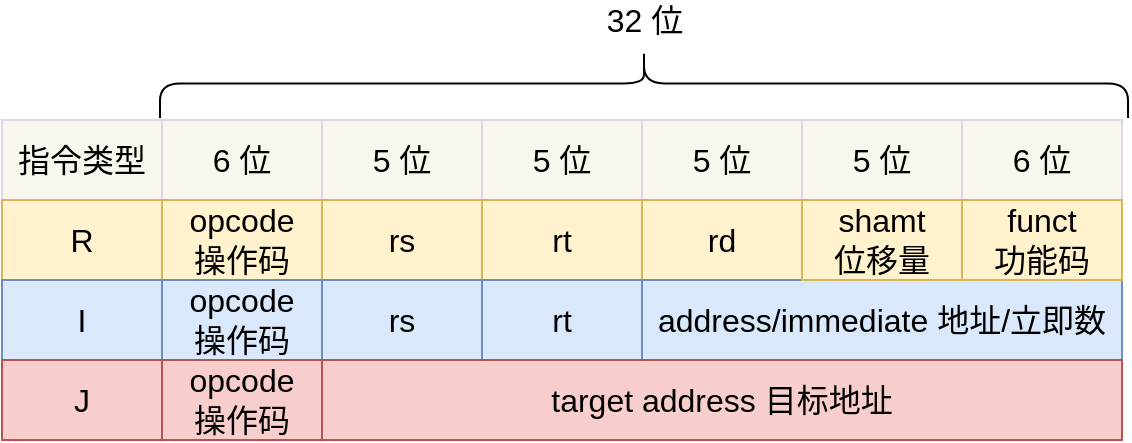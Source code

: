 <mxfile version="13.7.7" type="github">
  <diagram id="AWPT0WzjB1TaBuaqqiKD" name="Page-1">
    <mxGraphModel dx="1422" dy="762" grid="1" gridSize="10" guides="1" tooltips="1" connect="1" arrows="1" fold="1" page="1" pageScale="1" pageWidth="827" pageHeight="1169" math="0" shadow="0">
      <root>
        <mxCell id="0" />
        <mxCell id="1" parent="0" />
        <mxCell id="k1aAfmt7wZ8loV_UQa5Q-2" value="指令类型" style="rounded=0;whiteSpace=wrap;html=1;fontSize=16;fillColor=#f9f7ed;strokeColor=#E1D5E7;" vertex="1" parent="1">
          <mxGeometry x="160" y="280" width="80" height="40" as="geometry" />
        </mxCell>
        <mxCell id="k1aAfmt7wZ8loV_UQa5Q-3" value="6 位" style="rounded=0;whiteSpace=wrap;html=1;fontSize=16;fillColor=#f9f7ed;strokeColor=#E1D5E7;" vertex="1" parent="1">
          <mxGeometry x="240" y="280" width="80" height="40" as="geometry" />
        </mxCell>
        <mxCell id="k1aAfmt7wZ8loV_UQa5Q-4" value="5 位" style="rounded=0;whiteSpace=wrap;html=1;fontSize=16;fillColor=#f9f7ed;strokeColor=#E1D5E7;" vertex="1" parent="1">
          <mxGeometry x="320" y="280" width="80" height="40" as="geometry" />
        </mxCell>
        <mxCell id="k1aAfmt7wZ8loV_UQa5Q-5" value="5 位" style="rounded=0;whiteSpace=wrap;html=1;fontSize=16;fillColor=#f9f7ed;strokeColor=#E1D5E7;" vertex="1" parent="1">
          <mxGeometry x="400" y="280" width="80" height="40" as="geometry" />
        </mxCell>
        <mxCell id="k1aAfmt7wZ8loV_UQa5Q-6" value="5 位" style="rounded=0;whiteSpace=wrap;html=1;fontSize=16;fillColor=#f9f7ed;strokeColor=#E1D5E7;" vertex="1" parent="1">
          <mxGeometry x="480" y="280" width="80" height="40" as="geometry" />
        </mxCell>
        <mxCell id="k1aAfmt7wZ8loV_UQa5Q-7" value="5 位" style="rounded=0;whiteSpace=wrap;html=1;fontSize=16;fillColor=#f9f7ed;strokeColor=#E1D5E7;" vertex="1" parent="1">
          <mxGeometry x="560" y="280" width="80" height="40" as="geometry" />
        </mxCell>
        <mxCell id="k1aAfmt7wZ8loV_UQa5Q-8" value="6 位" style="rounded=0;whiteSpace=wrap;html=1;fontSize=16;fillColor=#f9f7ed;strokeColor=#E1D5E7;" vertex="1" parent="1">
          <mxGeometry x="640" y="280" width="80" height="40" as="geometry" />
        </mxCell>
        <mxCell id="k1aAfmt7wZ8loV_UQa5Q-9" value="opcode&lt;br&gt;操作码" style="rounded=0;whiteSpace=wrap;html=1;fontSize=16;fillColor=#fff2cc;strokeColor=#d6b656;" vertex="1" parent="1">
          <mxGeometry x="240" y="320" width="80" height="40" as="geometry" />
        </mxCell>
        <mxCell id="k1aAfmt7wZ8loV_UQa5Q-10" value="R" style="rounded=0;whiteSpace=wrap;html=1;fontSize=16;fillColor=#fff2cc;strokeColor=#d6b656;" vertex="1" parent="1">
          <mxGeometry x="160" y="320" width="80" height="40" as="geometry" />
        </mxCell>
        <mxCell id="k1aAfmt7wZ8loV_UQa5Q-11" value="I" style="rounded=0;whiteSpace=wrap;html=1;fontSize=16;fillColor=#dae8fc;strokeColor=#6c8ebf;" vertex="1" parent="1">
          <mxGeometry x="160" y="360" width="80" height="40" as="geometry" />
        </mxCell>
        <mxCell id="k1aAfmt7wZ8loV_UQa5Q-12" value="J" style="rounded=0;whiteSpace=wrap;html=1;fontSize=16;fillColor=#f8cecc;strokeColor=#b85450;" vertex="1" parent="1">
          <mxGeometry x="160" y="400" width="80" height="40" as="geometry" />
        </mxCell>
        <mxCell id="k1aAfmt7wZ8loV_UQa5Q-13" value="opcode&lt;br&gt;操作码" style="rounded=0;whiteSpace=wrap;html=1;fontSize=16;fillColor=#dae8fc;strokeColor=#6c8ebf;" vertex="1" parent="1">
          <mxGeometry x="240" y="360" width="80" height="40" as="geometry" />
        </mxCell>
        <mxCell id="k1aAfmt7wZ8loV_UQa5Q-14" value="opcode&lt;br&gt;操作码" style="rounded=0;whiteSpace=wrap;html=1;fontSize=16;fillColor=#f8cecc;strokeColor=#b85450;" vertex="1" parent="1">
          <mxGeometry x="240" y="400" width="80" height="40" as="geometry" />
        </mxCell>
        <mxCell id="k1aAfmt7wZ8loV_UQa5Q-15" value="rs" style="rounded=0;whiteSpace=wrap;html=1;fontSize=16;fillColor=#fff2cc;strokeColor=#d6b656;" vertex="1" parent="1">
          <mxGeometry x="320" y="320" width="80" height="40" as="geometry" />
        </mxCell>
        <mxCell id="k1aAfmt7wZ8loV_UQa5Q-16" value="rs" style="rounded=0;whiteSpace=wrap;html=1;fontSize=16;fillColor=#dae8fc;strokeColor=#6c8ebf;" vertex="1" parent="1">
          <mxGeometry x="320" y="360" width="80" height="40" as="geometry" />
        </mxCell>
        <mxCell id="k1aAfmt7wZ8loV_UQa5Q-17" value="rt" style="rounded=0;whiteSpace=wrap;html=1;fontSize=16;fillColor=#fff2cc;strokeColor=#d6b656;" vertex="1" parent="1">
          <mxGeometry x="400" y="320" width="80" height="40" as="geometry" />
        </mxCell>
        <mxCell id="k1aAfmt7wZ8loV_UQa5Q-18" value="rt" style="rounded=0;whiteSpace=wrap;html=1;fontSize=16;fillColor=#dae8fc;strokeColor=#6c8ebf;" vertex="1" parent="1">
          <mxGeometry x="400" y="360" width="80" height="40" as="geometry" />
        </mxCell>
        <mxCell id="k1aAfmt7wZ8loV_UQa5Q-19" value="rd" style="rounded=0;whiteSpace=wrap;html=1;fontSize=16;fillColor=#fff2cc;strokeColor=#d6b656;" vertex="1" parent="1">
          <mxGeometry x="480" y="320" width="80" height="40" as="geometry" />
        </mxCell>
        <mxCell id="k1aAfmt7wZ8loV_UQa5Q-20" value="address/immediate 地址/立即数" style="rounded=0;whiteSpace=wrap;html=1;fontSize=16;fillColor=#dae8fc;strokeColor=#6c8ebf;" vertex="1" parent="1">
          <mxGeometry x="480" y="360" width="240" height="40" as="geometry" />
        </mxCell>
        <mxCell id="k1aAfmt7wZ8loV_UQa5Q-21" value="shamt&lt;br&gt;位移量" style="rounded=0;whiteSpace=wrap;html=1;fontSize=16;fillColor=#fff2cc;strokeColor=#d6b656;" vertex="1" parent="1">
          <mxGeometry x="560" y="320" width="80" height="40" as="geometry" />
        </mxCell>
        <mxCell id="k1aAfmt7wZ8loV_UQa5Q-22" value="funct&lt;br&gt;功能码" style="rounded=0;whiteSpace=wrap;html=1;fontSize=16;fillColor=#fff2cc;strokeColor=#d6b656;" vertex="1" parent="1">
          <mxGeometry x="640" y="320" width="80" height="40" as="geometry" />
        </mxCell>
        <mxCell id="k1aAfmt7wZ8loV_UQa5Q-23" value="target address 目标地址" style="rounded=0;whiteSpace=wrap;html=1;fontSize=16;fillColor=#f8cecc;strokeColor=#b85450;" vertex="1" parent="1">
          <mxGeometry x="320" y="400" width="400" height="40" as="geometry" />
        </mxCell>
        <mxCell id="k1aAfmt7wZ8loV_UQa5Q-24" value="" style="shape=curlyBracket;whiteSpace=wrap;html=1;rounded=1;fontSize=16;rotation=90;" vertex="1" parent="1">
          <mxGeometry x="463.69" y="19.69" width="34.63" height="484.01" as="geometry" />
        </mxCell>
        <mxCell id="k1aAfmt7wZ8loV_UQa5Q-25" value="32 位" style="text;html=1;align=center;verticalAlign=middle;resizable=0;points=[];autosize=1;fontSize=16;" vertex="1" parent="1">
          <mxGeometry x="456.32" y="220" width="50" height="20" as="geometry" />
        </mxCell>
      </root>
    </mxGraphModel>
  </diagram>
</mxfile>
